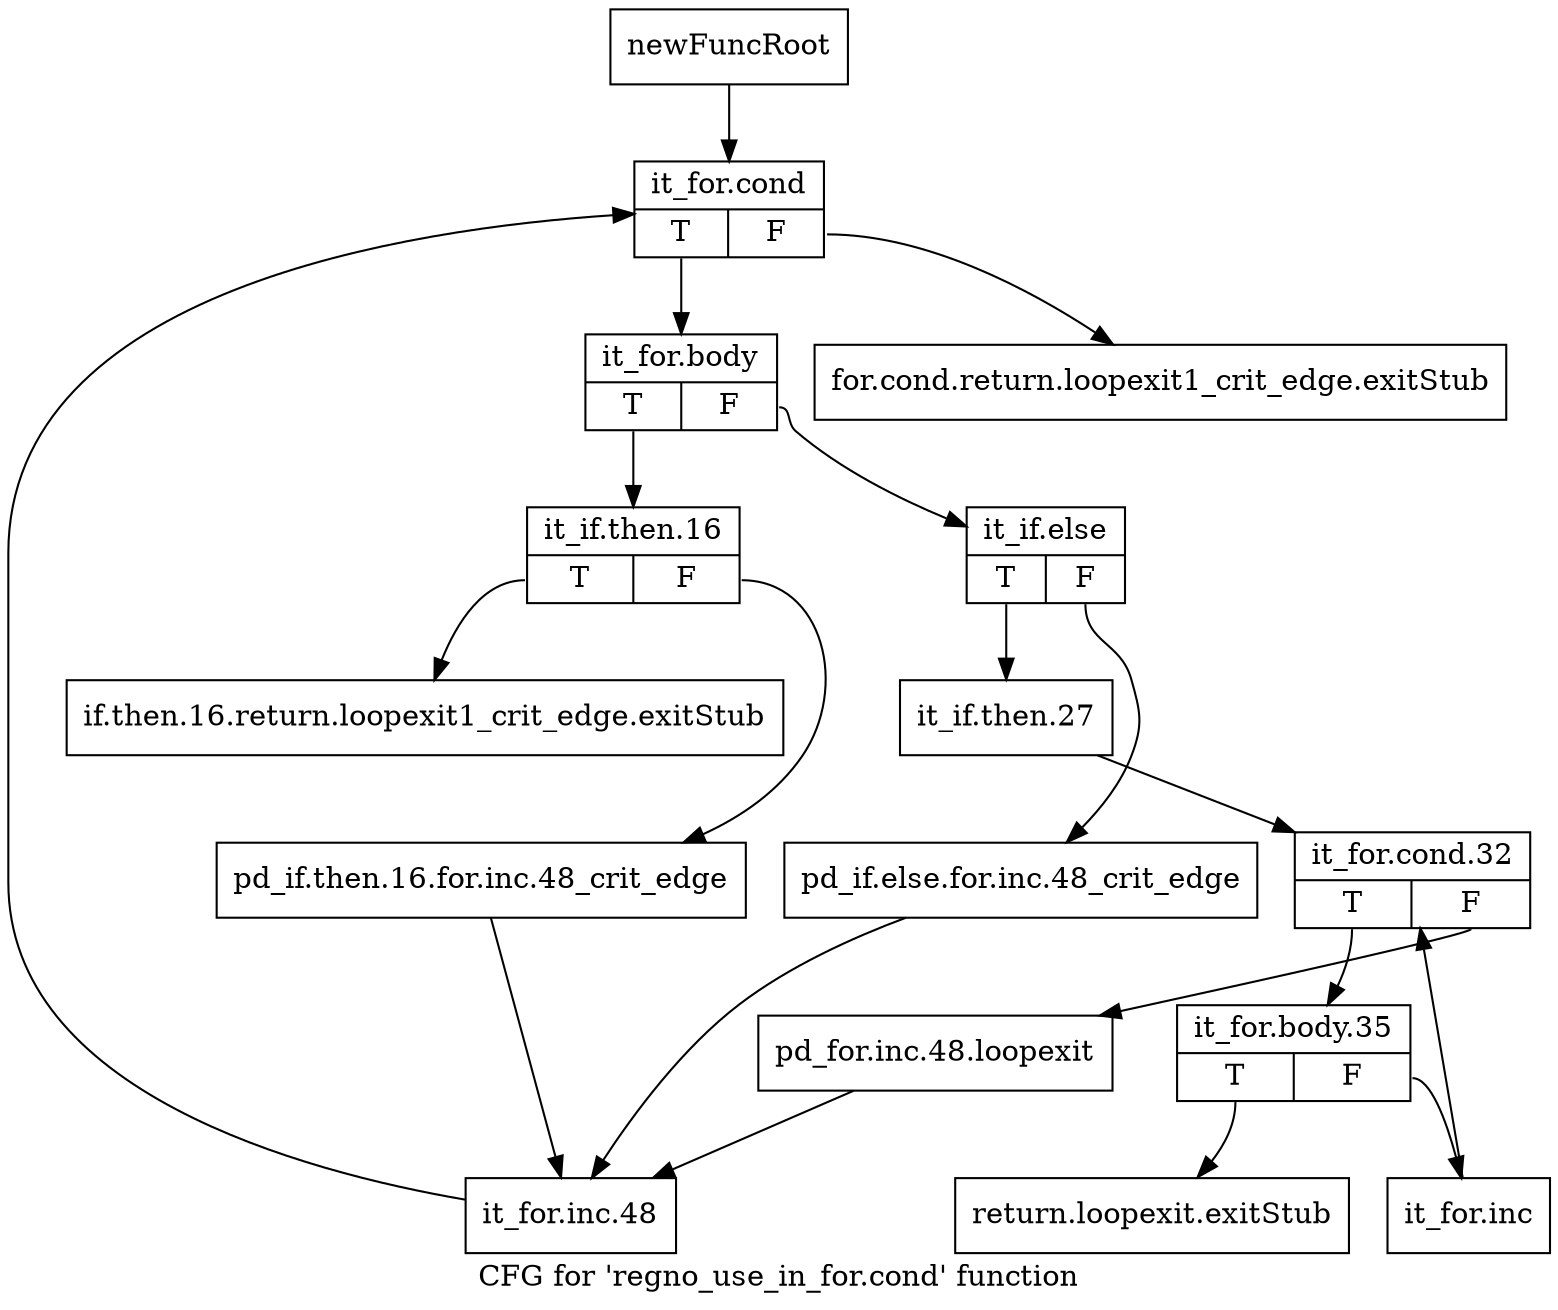 digraph "CFG for 'regno_use_in_for.cond' function" {
	label="CFG for 'regno_use_in_for.cond' function";

	Node0xc1254a0 [shape=record,label="{newFuncRoot}"];
	Node0xc1254a0 -> Node0xc1255e0;
	Node0xc1254f0 [shape=record,label="{for.cond.return.loopexit1_crit_edge.exitStub}"];
	Node0xc125540 [shape=record,label="{return.loopexit.exitStub}"];
	Node0xc125590 [shape=record,label="{if.then.16.return.loopexit1_crit_edge.exitStub}"];
	Node0xc1255e0 [shape=record,label="{it_for.cond|{<s0>T|<s1>F}}"];
	Node0xc1255e0:s0 -> Node0xc125630;
	Node0xc1255e0:s1 -> Node0xc1254f0;
	Node0xc125630 [shape=record,label="{it_for.body|{<s0>T|<s1>F}}"];
	Node0xc125630:s0 -> Node0xc1258b0;
	Node0xc125630:s1 -> Node0xc125680;
	Node0xc125680 [shape=record,label="{it_if.else|{<s0>T|<s1>F}}"];
	Node0xc125680:s0 -> Node0xc125720;
	Node0xc125680:s1 -> Node0xc1256d0;
	Node0xc1256d0 [shape=record,label="{pd_if.else.for.inc.48_crit_edge}"];
	Node0xc1256d0 -> Node0xc125950;
	Node0xc125720 [shape=record,label="{it_if.then.27}"];
	Node0xc125720 -> Node0xc125770;
	Node0xc125770 [shape=record,label="{it_for.cond.32|{<s0>T|<s1>F}}"];
	Node0xc125770:s0 -> Node0xc125810;
	Node0xc125770:s1 -> Node0xc1257c0;
	Node0xc1257c0 [shape=record,label="{pd_for.inc.48.loopexit}"];
	Node0xc1257c0 -> Node0xc125950;
	Node0xc125810 [shape=record,label="{it_for.body.35|{<s0>T|<s1>F}}"];
	Node0xc125810:s0 -> Node0xc125540;
	Node0xc125810:s1 -> Node0xc125860;
	Node0xc125860 [shape=record,label="{it_for.inc}"];
	Node0xc125860 -> Node0xc125770;
	Node0xc1258b0 [shape=record,label="{it_if.then.16|{<s0>T|<s1>F}}"];
	Node0xc1258b0:s0 -> Node0xc125590;
	Node0xc1258b0:s1 -> Node0xc125900;
	Node0xc125900 [shape=record,label="{pd_if.then.16.for.inc.48_crit_edge}"];
	Node0xc125900 -> Node0xc125950;
	Node0xc125950 [shape=record,label="{it_for.inc.48}"];
	Node0xc125950 -> Node0xc1255e0;
}
